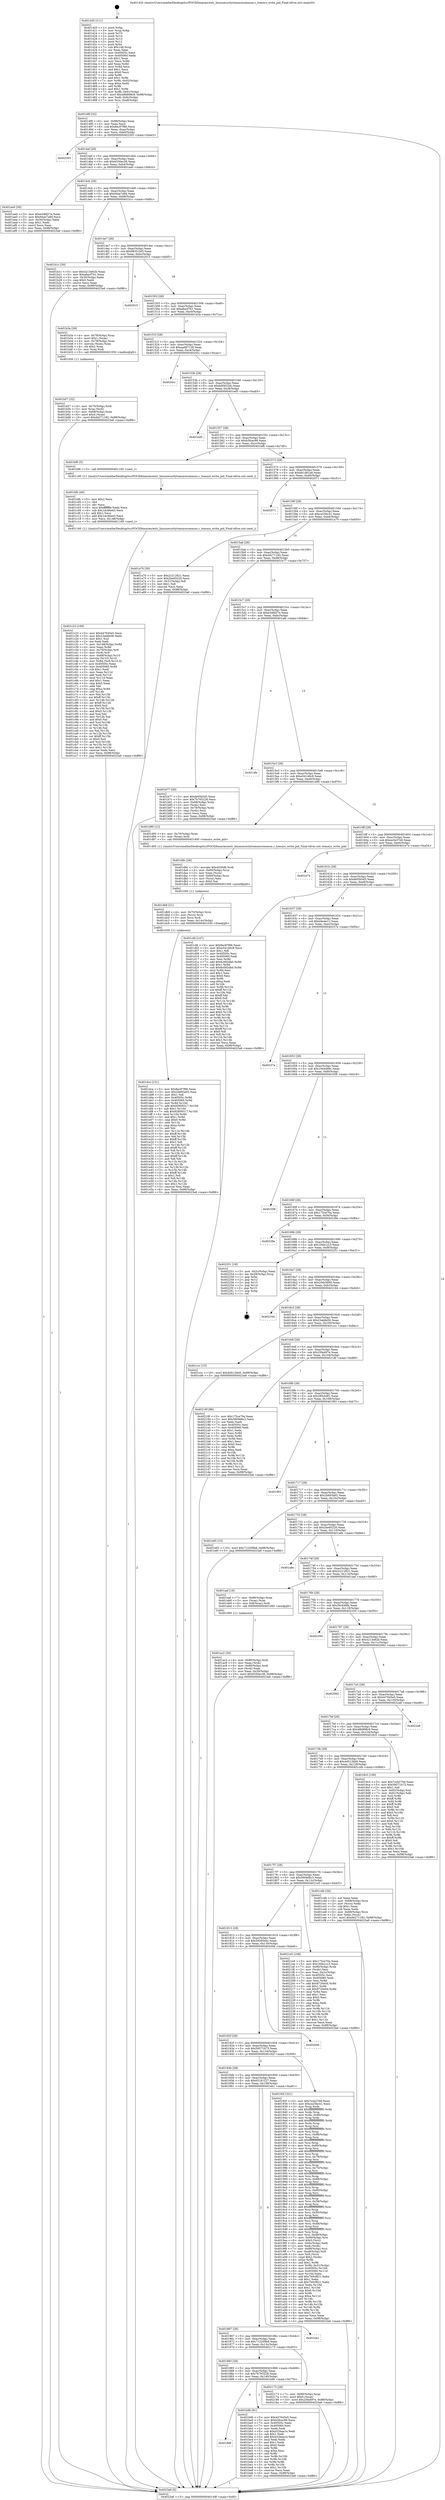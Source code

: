 digraph "0x401420" {
  label = "0x401420 (/mnt/c/Users/mathe/Desktop/tcc/POCII/binaries/extr_linuxsecuritytomoyocommon.c_tomoyo_write_pid_Final-ollvm.out::main(0))"
  labelloc = "t"
  node[shape=record]

  Entry [label="",width=0.3,height=0.3,shape=circle,fillcolor=black,style=filled]
  "0x40148f" [label="{
     0x40148f [32]\l
     | [instrs]\l
     &nbsp;&nbsp;0x40148f \<+6\>: mov -0x98(%rbp),%eax\l
     &nbsp;&nbsp;0x401495 \<+2\>: mov %eax,%ecx\l
     &nbsp;&nbsp;0x401497 \<+6\>: sub $0x8ec97f96,%ecx\l
     &nbsp;&nbsp;0x40149d \<+6\>: mov %eax,-0xac(%rbp)\l
     &nbsp;&nbsp;0x4014a3 \<+6\>: mov %ecx,-0xb0(%rbp)\l
     &nbsp;&nbsp;0x4014a9 \<+6\>: je 0000000000402303 \<main+0xee3\>\l
  }"]
  "0x402303" [label="{
     0x402303\l
  }", style=dashed]
  "0x4014af" [label="{
     0x4014af [28]\l
     | [instrs]\l
     &nbsp;&nbsp;0x4014af \<+5\>: jmp 00000000004014b4 \<main+0x94\>\l
     &nbsp;&nbsp;0x4014b4 \<+6\>: mov -0xac(%rbp),%eax\l
     &nbsp;&nbsp;0x4014ba \<+5\>: sub $0x9330ec38,%eax\l
     &nbsp;&nbsp;0x4014bf \<+6\>: mov %eax,-0xb4(%rbp)\l
     &nbsp;&nbsp;0x4014c5 \<+6\>: je 0000000000401ae0 \<main+0x6c0\>\l
  }"]
  Exit [label="",width=0.3,height=0.3,shape=circle,fillcolor=black,style=filled,peripheries=2]
  "0x401ae0" [label="{
     0x401ae0 [30]\l
     | [instrs]\l
     &nbsp;&nbsp;0x401ae0 \<+5\>: mov $0xe3dfd27e,%eax\l
     &nbsp;&nbsp;0x401ae5 \<+5\>: mov $0x94ae7a9d,%ecx\l
     &nbsp;&nbsp;0x401aea \<+3\>: mov -0x30(%rbp),%edx\l
     &nbsp;&nbsp;0x401aed \<+3\>: cmp $0x1,%edx\l
     &nbsp;&nbsp;0x401af0 \<+3\>: cmovl %ecx,%eax\l
     &nbsp;&nbsp;0x401af3 \<+6\>: mov %eax,-0x98(%rbp)\l
     &nbsp;&nbsp;0x401af9 \<+5\>: jmp 00000000004023a6 \<main+0xf86\>\l
  }"]
  "0x4014cb" [label="{
     0x4014cb [28]\l
     | [instrs]\l
     &nbsp;&nbsp;0x4014cb \<+5\>: jmp 00000000004014d0 \<main+0xb0\>\l
     &nbsp;&nbsp;0x4014d0 \<+6\>: mov -0xac(%rbp),%eax\l
     &nbsp;&nbsp;0x4014d6 \<+5\>: sub $0x94ae7a9d,%eax\l
     &nbsp;&nbsp;0x4014db \<+6\>: mov %eax,-0xb8(%rbp)\l
     &nbsp;&nbsp;0x4014e1 \<+6\>: je 0000000000401b1c \<main+0x6fc\>\l
  }"]
  "0x401dce" [label="{
     0x401dce [151]\l
     | [instrs]\l
     &nbsp;&nbsp;0x401dce \<+5\>: mov $0x8ec97f96,%eax\l
     &nbsp;&nbsp;0x401dd3 \<+5\>: mov $0x2b693a02,%esi\l
     &nbsp;&nbsp;0x401dd8 \<+2\>: mov $0x1,%dl\l
     &nbsp;&nbsp;0x401dda \<+8\>: mov 0x40505c,%r8d\l
     &nbsp;&nbsp;0x401de2 \<+8\>: mov 0x405060,%r9d\l
     &nbsp;&nbsp;0x401dea \<+3\>: mov %r8d,%r10d\l
     &nbsp;&nbsp;0x401ded \<+7\>: add $0x92809317,%r10d\l
     &nbsp;&nbsp;0x401df4 \<+4\>: sub $0x1,%r10d\l
     &nbsp;&nbsp;0x401df8 \<+7\>: sub $0x92809317,%r10d\l
     &nbsp;&nbsp;0x401dff \<+4\>: imul %r10d,%r8d\l
     &nbsp;&nbsp;0x401e03 \<+4\>: and $0x1,%r8d\l
     &nbsp;&nbsp;0x401e07 \<+4\>: cmp $0x0,%r8d\l
     &nbsp;&nbsp;0x401e0b \<+4\>: sete %r11b\l
     &nbsp;&nbsp;0x401e0f \<+4\>: cmp $0xa,%r9d\l
     &nbsp;&nbsp;0x401e13 \<+3\>: setl %bl\l
     &nbsp;&nbsp;0x401e16 \<+3\>: mov %r11b,%r14b\l
     &nbsp;&nbsp;0x401e19 \<+4\>: xor $0xff,%r14b\l
     &nbsp;&nbsp;0x401e1d \<+3\>: mov %bl,%r15b\l
     &nbsp;&nbsp;0x401e20 \<+4\>: xor $0xff,%r15b\l
     &nbsp;&nbsp;0x401e24 \<+3\>: xor $0x1,%dl\l
     &nbsp;&nbsp;0x401e27 \<+3\>: mov %r14b,%r12b\l
     &nbsp;&nbsp;0x401e2a \<+4\>: and $0xff,%r12b\l
     &nbsp;&nbsp;0x401e2e \<+3\>: and %dl,%r11b\l
     &nbsp;&nbsp;0x401e31 \<+3\>: mov %r15b,%r13b\l
     &nbsp;&nbsp;0x401e34 \<+4\>: and $0xff,%r13b\l
     &nbsp;&nbsp;0x401e38 \<+2\>: and %dl,%bl\l
     &nbsp;&nbsp;0x401e3a \<+3\>: or %r11b,%r12b\l
     &nbsp;&nbsp;0x401e3d \<+3\>: or %bl,%r13b\l
     &nbsp;&nbsp;0x401e40 \<+3\>: xor %r13b,%r12b\l
     &nbsp;&nbsp;0x401e43 \<+3\>: or %r15b,%r14b\l
     &nbsp;&nbsp;0x401e46 \<+4\>: xor $0xff,%r14b\l
     &nbsp;&nbsp;0x401e4a \<+3\>: or $0x1,%dl\l
     &nbsp;&nbsp;0x401e4d \<+3\>: and %dl,%r14b\l
     &nbsp;&nbsp;0x401e50 \<+3\>: or %r14b,%r12b\l
     &nbsp;&nbsp;0x401e53 \<+4\>: test $0x1,%r12b\l
     &nbsp;&nbsp;0x401e57 \<+3\>: cmovne %esi,%eax\l
     &nbsp;&nbsp;0x401e5a \<+6\>: mov %eax,-0x98(%rbp)\l
     &nbsp;&nbsp;0x401e60 \<+5\>: jmp 00000000004023a6 \<main+0xf86\>\l
  }"]
  "0x401b1c" [label="{
     0x401b1c [30]\l
     | [instrs]\l
     &nbsp;&nbsp;0x401b1c \<+5\>: mov $0x4213e62b,%eax\l
     &nbsp;&nbsp;0x401b21 \<+5\>: mov $0xa6acf7b1,%ecx\l
     &nbsp;&nbsp;0x401b26 \<+3\>: mov -0x30(%rbp),%edx\l
     &nbsp;&nbsp;0x401b29 \<+3\>: cmp $0x0,%edx\l
     &nbsp;&nbsp;0x401b2c \<+3\>: cmove %ecx,%eax\l
     &nbsp;&nbsp;0x401b2f \<+6\>: mov %eax,-0x98(%rbp)\l
     &nbsp;&nbsp;0x401b35 \<+5\>: jmp 00000000004023a6 \<main+0xf86\>\l
  }"]
  "0x4014e7" [label="{
     0x4014e7 [28]\l
     | [instrs]\l
     &nbsp;&nbsp;0x4014e7 \<+5\>: jmp 00000000004014ec \<main+0xcc\>\l
     &nbsp;&nbsp;0x4014ec \<+6\>: mov -0xac(%rbp),%eax\l
     &nbsp;&nbsp;0x4014f2 \<+5\>: sub $0x98351bf3,%eax\l
     &nbsp;&nbsp;0x4014f7 \<+6\>: mov %eax,-0xbc(%rbp)\l
     &nbsp;&nbsp;0x4014fd \<+6\>: je 0000000000402015 \<main+0xbf5\>\l
  }"]
  "0x401db9" [label="{
     0x401db9 [21]\l
     | [instrs]\l
     &nbsp;&nbsp;0x401db9 \<+4\>: mov -0x70(%rbp),%rcx\l
     &nbsp;&nbsp;0x401dbd \<+3\>: mov (%rcx),%rcx\l
     &nbsp;&nbsp;0x401dc0 \<+3\>: mov %rcx,%rdi\l
     &nbsp;&nbsp;0x401dc3 \<+6\>: mov %eax,-0x14c(%rbp)\l
     &nbsp;&nbsp;0x401dc9 \<+5\>: call 0000000000401030 \<free@plt\>\l
     | [calls]\l
     &nbsp;&nbsp;0x401030 \{1\} (unknown)\l
  }"]
  "0x402015" [label="{
     0x402015\l
  }", style=dashed]
  "0x401503" [label="{
     0x401503 [28]\l
     | [instrs]\l
     &nbsp;&nbsp;0x401503 \<+5\>: jmp 0000000000401508 \<main+0xe8\>\l
     &nbsp;&nbsp;0x401508 \<+6\>: mov -0xac(%rbp),%eax\l
     &nbsp;&nbsp;0x40150e \<+5\>: sub $0xa6acf7b1,%eax\l
     &nbsp;&nbsp;0x401513 \<+6\>: mov %eax,-0xc0(%rbp)\l
     &nbsp;&nbsp;0x401519 \<+6\>: je 0000000000401b3a \<main+0x71a\>\l
  }"]
  "0x401d9c" [label="{
     0x401d9c [29]\l
     | [instrs]\l
     &nbsp;&nbsp;0x401d9c \<+10\>: movabs $0x4030d6,%rdi\l
     &nbsp;&nbsp;0x401da6 \<+4\>: mov -0x60(%rbp),%rcx\l
     &nbsp;&nbsp;0x401daa \<+2\>: mov %eax,(%rcx)\l
     &nbsp;&nbsp;0x401dac \<+4\>: mov -0x60(%rbp),%rcx\l
     &nbsp;&nbsp;0x401db0 \<+2\>: mov (%rcx),%esi\l
     &nbsp;&nbsp;0x401db2 \<+2\>: mov $0x0,%al\l
     &nbsp;&nbsp;0x401db4 \<+5\>: call 0000000000401040 \<printf@plt\>\l
     | [calls]\l
     &nbsp;&nbsp;0x401040 \{1\} (unknown)\l
  }"]
  "0x401b3a" [label="{
     0x401b3a [29]\l
     | [instrs]\l
     &nbsp;&nbsp;0x401b3a \<+4\>: mov -0x78(%rbp),%rax\l
     &nbsp;&nbsp;0x401b3e \<+6\>: movl $0x1,(%rax)\l
     &nbsp;&nbsp;0x401b44 \<+4\>: mov -0x78(%rbp),%rax\l
     &nbsp;&nbsp;0x401b48 \<+3\>: movslq (%rax),%rax\l
     &nbsp;&nbsp;0x401b4b \<+4\>: shl $0x2,%rax\l
     &nbsp;&nbsp;0x401b4f \<+3\>: mov %rax,%rdi\l
     &nbsp;&nbsp;0x401b52 \<+5\>: call 0000000000401050 \<malloc@plt\>\l
     | [calls]\l
     &nbsp;&nbsp;0x401050 \{1\} (unknown)\l
  }"]
  "0x40151f" [label="{
     0x40151f [28]\l
     | [instrs]\l
     &nbsp;&nbsp;0x40151f \<+5\>: jmp 0000000000401524 \<main+0x104\>\l
     &nbsp;&nbsp;0x401524 \<+6\>: mov -0xac(%rbp),%eax\l
     &nbsp;&nbsp;0x40152a \<+5\>: sub $0xaad87128,%eax\l
     &nbsp;&nbsp;0x40152f \<+6\>: mov %eax,-0xc4(%rbp)\l
     &nbsp;&nbsp;0x401535 \<+6\>: je 00000000004020cc \<main+0xcac\>\l
  }"]
  "0x401c23" [label="{
     0x401c23 [169]\l
     | [instrs]\l
     &nbsp;&nbsp;0x401c23 \<+5\>: mov $0x447645e5,%ecx\l
     &nbsp;&nbsp;0x401c28 \<+5\>: mov $0x23ab8e56,%edx\l
     &nbsp;&nbsp;0x401c2d \<+3\>: mov $0x1,%sil\l
     &nbsp;&nbsp;0x401c30 \<+2\>: xor %edi,%edi\l
     &nbsp;&nbsp;0x401c32 \<+7\>: mov -0x148(%rbp),%r8d\l
     &nbsp;&nbsp;0x401c39 \<+4\>: imul %eax,%r8d\l
     &nbsp;&nbsp;0x401c3d \<+4\>: mov -0x70(%rbp),%r9\l
     &nbsp;&nbsp;0x401c41 \<+3\>: mov (%r9),%r9\l
     &nbsp;&nbsp;0x401c44 \<+4\>: mov -0x68(%rbp),%r10\l
     &nbsp;&nbsp;0x401c48 \<+3\>: movslq (%r10),%r10\l
     &nbsp;&nbsp;0x401c4b \<+4\>: mov %r8d,(%r9,%r10,4)\l
     &nbsp;&nbsp;0x401c4f \<+7\>: mov 0x40505c,%eax\l
     &nbsp;&nbsp;0x401c56 \<+8\>: mov 0x405060,%r8d\l
     &nbsp;&nbsp;0x401c5e \<+3\>: sub $0x1,%edi\l
     &nbsp;&nbsp;0x401c61 \<+3\>: mov %eax,%r11d\l
     &nbsp;&nbsp;0x401c64 \<+3\>: add %edi,%r11d\l
     &nbsp;&nbsp;0x401c67 \<+4\>: imul %r11d,%eax\l
     &nbsp;&nbsp;0x401c6b \<+3\>: and $0x1,%eax\l
     &nbsp;&nbsp;0x401c6e \<+3\>: cmp $0x0,%eax\l
     &nbsp;&nbsp;0x401c71 \<+3\>: sete %bl\l
     &nbsp;&nbsp;0x401c74 \<+4\>: cmp $0xa,%r8d\l
     &nbsp;&nbsp;0x401c78 \<+4\>: setl %r14b\l
     &nbsp;&nbsp;0x401c7c \<+3\>: mov %bl,%r15b\l
     &nbsp;&nbsp;0x401c7f \<+4\>: xor $0xff,%r15b\l
     &nbsp;&nbsp;0x401c83 \<+3\>: mov %r14b,%r12b\l
     &nbsp;&nbsp;0x401c86 \<+4\>: xor $0xff,%r12b\l
     &nbsp;&nbsp;0x401c8a \<+4\>: xor $0x0,%sil\l
     &nbsp;&nbsp;0x401c8e \<+3\>: mov %r15b,%r13b\l
     &nbsp;&nbsp;0x401c91 \<+4\>: and $0x0,%r13b\l
     &nbsp;&nbsp;0x401c95 \<+3\>: and %sil,%bl\l
     &nbsp;&nbsp;0x401c98 \<+3\>: mov %r12b,%al\l
     &nbsp;&nbsp;0x401c9b \<+2\>: and $0x0,%al\l
     &nbsp;&nbsp;0x401c9d \<+3\>: and %sil,%r14b\l
     &nbsp;&nbsp;0x401ca0 \<+3\>: or %bl,%r13b\l
     &nbsp;&nbsp;0x401ca3 \<+3\>: or %r14b,%al\l
     &nbsp;&nbsp;0x401ca6 \<+3\>: xor %al,%r13b\l
     &nbsp;&nbsp;0x401ca9 \<+3\>: or %r12b,%r15b\l
     &nbsp;&nbsp;0x401cac \<+4\>: xor $0xff,%r15b\l
     &nbsp;&nbsp;0x401cb0 \<+4\>: or $0x0,%sil\l
     &nbsp;&nbsp;0x401cb4 \<+3\>: and %sil,%r15b\l
     &nbsp;&nbsp;0x401cb7 \<+3\>: or %r15b,%r13b\l
     &nbsp;&nbsp;0x401cba \<+4\>: test $0x1,%r13b\l
     &nbsp;&nbsp;0x401cbe \<+3\>: cmovne %edx,%ecx\l
     &nbsp;&nbsp;0x401cc1 \<+6\>: mov %ecx,-0x98(%rbp)\l
     &nbsp;&nbsp;0x401cc7 \<+5\>: jmp 00000000004023a6 \<main+0xf86\>\l
  }"]
  "0x4020cc" [label="{
     0x4020cc\l
  }", style=dashed]
  "0x40153b" [label="{
     0x40153b [28]\l
     | [instrs]\l
     &nbsp;&nbsp;0x40153b \<+5\>: jmp 0000000000401540 \<main+0x120\>\l
     &nbsp;&nbsp;0x401540 \<+6\>: mov -0xac(%rbp),%eax\l
     &nbsp;&nbsp;0x401546 \<+5\>: sub $0xb00922dc,%eax\l
     &nbsp;&nbsp;0x40154b \<+6\>: mov %eax,-0xc8(%rbp)\l
     &nbsp;&nbsp;0x401551 \<+6\>: je 0000000000401ed5 \<main+0xab5\>\l
  }"]
  "0x401bfb" [label="{
     0x401bfb [40]\l
     | [instrs]\l
     &nbsp;&nbsp;0x401bfb \<+5\>: mov $0x2,%ecx\l
     &nbsp;&nbsp;0x401c00 \<+1\>: cltd\l
     &nbsp;&nbsp;0x401c01 \<+2\>: idiv %ecx\l
     &nbsp;&nbsp;0x401c03 \<+6\>: imul $0xfffffffe,%edx,%ecx\l
     &nbsp;&nbsp;0x401c09 \<+6\>: sub $0x1dc46e43,%ecx\l
     &nbsp;&nbsp;0x401c0f \<+3\>: add $0x1,%ecx\l
     &nbsp;&nbsp;0x401c12 \<+6\>: add $0x1dc46e43,%ecx\l
     &nbsp;&nbsp;0x401c18 \<+6\>: mov %ecx,-0x148(%rbp)\l
     &nbsp;&nbsp;0x401c1e \<+5\>: call 0000000000401160 \<next_i\>\l
     | [calls]\l
     &nbsp;&nbsp;0x401160 \{1\} (/mnt/c/Users/mathe/Desktop/tcc/POCII/binaries/extr_linuxsecuritytomoyocommon.c_tomoyo_write_pid_Final-ollvm.out::next_i)\l
  }"]
  "0x401ed5" [label="{
     0x401ed5\l
  }", style=dashed]
  "0x401557" [label="{
     0x401557 [28]\l
     | [instrs]\l
     &nbsp;&nbsp;0x401557 \<+5\>: jmp 000000000040155c \<main+0x13c\>\l
     &nbsp;&nbsp;0x40155c \<+6\>: mov -0xac(%rbp),%eax\l
     &nbsp;&nbsp;0x401562 \<+5\>: sub $0xb3fcac99,%eax\l
     &nbsp;&nbsp;0x401567 \<+6\>: mov %eax,-0xcc(%rbp)\l
     &nbsp;&nbsp;0x40156d \<+6\>: je 0000000000401bf6 \<main+0x7d6\>\l
  }"]
  "0x40189f" [label="{
     0x40189f\l
  }", style=dashed]
  "0x401bf6" [label="{
     0x401bf6 [5]\l
     | [instrs]\l
     &nbsp;&nbsp;0x401bf6 \<+5\>: call 0000000000401160 \<next_i\>\l
     | [calls]\l
     &nbsp;&nbsp;0x401160 \{1\} (/mnt/c/Users/mathe/Desktop/tcc/POCII/binaries/extr_linuxsecuritytomoyocommon.c_tomoyo_write_pid_Final-ollvm.out::next_i)\l
  }"]
  "0x401573" [label="{
     0x401573 [28]\l
     | [instrs]\l
     &nbsp;&nbsp;0x401573 \<+5\>: jmp 0000000000401578 \<main+0x158\>\l
     &nbsp;&nbsp;0x401578 \<+6\>: mov -0xac(%rbp),%eax\l
     &nbsp;&nbsp;0x40157e \<+5\>: sub $0xbb1d61a8,%eax\l
     &nbsp;&nbsp;0x401583 \<+6\>: mov %eax,-0xd0(%rbp)\l
     &nbsp;&nbsp;0x401589 \<+6\>: je 0000000000402071 \<main+0xc51\>\l
  }"]
  "0x401b9b" [label="{
     0x401b9b [91]\l
     | [instrs]\l
     &nbsp;&nbsp;0x401b9b \<+5\>: mov $0x447645e5,%eax\l
     &nbsp;&nbsp;0x401ba0 \<+5\>: mov $0xb3fcac99,%ecx\l
     &nbsp;&nbsp;0x401ba5 \<+7\>: mov 0x40505c,%edx\l
     &nbsp;&nbsp;0x401bac \<+7\>: mov 0x405060,%esi\l
     &nbsp;&nbsp;0x401bb3 \<+2\>: mov %edx,%edi\l
     &nbsp;&nbsp;0x401bb5 \<+6\>: sub $0xb52baa1e,%edi\l
     &nbsp;&nbsp;0x401bbb \<+3\>: sub $0x1,%edi\l
     &nbsp;&nbsp;0x401bbe \<+6\>: add $0xb52baa1e,%edi\l
     &nbsp;&nbsp;0x401bc4 \<+3\>: imul %edi,%edx\l
     &nbsp;&nbsp;0x401bc7 \<+3\>: and $0x1,%edx\l
     &nbsp;&nbsp;0x401bca \<+3\>: cmp $0x0,%edx\l
     &nbsp;&nbsp;0x401bcd \<+4\>: sete %r8b\l
     &nbsp;&nbsp;0x401bd1 \<+3\>: cmp $0xa,%esi\l
     &nbsp;&nbsp;0x401bd4 \<+4\>: setl %r9b\l
     &nbsp;&nbsp;0x401bd8 \<+3\>: mov %r8b,%r10b\l
     &nbsp;&nbsp;0x401bdb \<+3\>: and %r9b,%r10b\l
     &nbsp;&nbsp;0x401bde \<+3\>: xor %r9b,%r8b\l
     &nbsp;&nbsp;0x401be1 \<+3\>: or %r8b,%r10b\l
     &nbsp;&nbsp;0x401be4 \<+4\>: test $0x1,%r10b\l
     &nbsp;&nbsp;0x401be8 \<+3\>: cmovne %ecx,%eax\l
     &nbsp;&nbsp;0x401beb \<+6\>: mov %eax,-0x98(%rbp)\l
     &nbsp;&nbsp;0x401bf1 \<+5\>: jmp 00000000004023a6 \<main+0xf86\>\l
  }"]
  "0x402071" [label="{
     0x402071\l
  }", style=dashed]
  "0x40158f" [label="{
     0x40158f [28]\l
     | [instrs]\l
     &nbsp;&nbsp;0x40158f \<+5\>: jmp 0000000000401594 \<main+0x174\>\l
     &nbsp;&nbsp;0x401594 \<+6\>: mov -0xac(%rbp),%eax\l
     &nbsp;&nbsp;0x40159a \<+5\>: sub $0xca25bc41,%eax\l
     &nbsp;&nbsp;0x40159f \<+6\>: mov %eax,-0xd4(%rbp)\l
     &nbsp;&nbsp;0x4015a5 \<+6\>: je 0000000000401a70 \<main+0x650\>\l
  }"]
  "0x401883" [label="{
     0x401883 [28]\l
     | [instrs]\l
     &nbsp;&nbsp;0x401883 \<+5\>: jmp 0000000000401888 \<main+0x468\>\l
     &nbsp;&nbsp;0x401888 \<+6\>: mov -0xac(%rbp),%eax\l
     &nbsp;&nbsp;0x40188e \<+5\>: sub $0x7b765228,%eax\l
     &nbsp;&nbsp;0x401893 \<+6\>: mov %eax,-0x140(%rbp)\l
     &nbsp;&nbsp;0x401899 \<+6\>: je 0000000000401b9b \<main+0x77b\>\l
  }"]
  "0x401a70" [label="{
     0x401a70 [30]\l
     | [instrs]\l
     &nbsp;&nbsp;0x401a70 \<+5\>: mov $0x2c212821,%eax\l
     &nbsp;&nbsp;0x401a75 \<+5\>: mov $0x2be65220,%ecx\l
     &nbsp;&nbsp;0x401a7a \<+3\>: mov -0x31(%rbp),%dl\l
     &nbsp;&nbsp;0x401a7d \<+3\>: test $0x1,%dl\l
     &nbsp;&nbsp;0x401a80 \<+3\>: cmovne %ecx,%eax\l
     &nbsp;&nbsp;0x401a83 \<+6\>: mov %eax,-0x98(%rbp)\l
     &nbsp;&nbsp;0x401a89 \<+5\>: jmp 00000000004023a6 \<main+0xf86\>\l
  }"]
  "0x4015ab" [label="{
     0x4015ab [28]\l
     | [instrs]\l
     &nbsp;&nbsp;0x4015ab \<+5\>: jmp 00000000004015b0 \<main+0x190\>\l
     &nbsp;&nbsp;0x4015b0 \<+6\>: mov -0xac(%rbp),%eax\l
     &nbsp;&nbsp;0x4015b6 \<+5\>: sub $0xd4271182,%eax\l
     &nbsp;&nbsp;0x4015bb \<+6\>: mov %eax,-0xd8(%rbp)\l
     &nbsp;&nbsp;0x4015c1 \<+6\>: je 0000000000401b77 \<main+0x757\>\l
  }"]
  "0x402173" [label="{
     0x402173 [28]\l
     | [instrs]\l
     &nbsp;&nbsp;0x402173 \<+7\>: mov -0x90(%rbp),%rax\l
     &nbsp;&nbsp;0x40217a \<+6\>: movl $0x0,(%rax)\l
     &nbsp;&nbsp;0x402180 \<+10\>: movl $0x25fa497e,-0x98(%rbp)\l
     &nbsp;&nbsp;0x40218a \<+5\>: jmp 00000000004023a6 \<main+0xf86\>\l
  }"]
  "0x401b77" [label="{
     0x401b77 [36]\l
     | [instrs]\l
     &nbsp;&nbsp;0x401b77 \<+5\>: mov $0xfe05b5d5,%eax\l
     &nbsp;&nbsp;0x401b7c \<+5\>: mov $0x7b765228,%ecx\l
     &nbsp;&nbsp;0x401b81 \<+4\>: mov -0x68(%rbp),%rdx\l
     &nbsp;&nbsp;0x401b85 \<+2\>: mov (%rdx),%esi\l
     &nbsp;&nbsp;0x401b87 \<+4\>: mov -0x78(%rbp),%rdx\l
     &nbsp;&nbsp;0x401b8b \<+2\>: cmp (%rdx),%esi\l
     &nbsp;&nbsp;0x401b8d \<+3\>: cmovl %ecx,%eax\l
     &nbsp;&nbsp;0x401b90 \<+6\>: mov %eax,-0x98(%rbp)\l
     &nbsp;&nbsp;0x401b96 \<+5\>: jmp 00000000004023a6 \<main+0xf86\>\l
  }"]
  "0x4015c7" [label="{
     0x4015c7 [28]\l
     | [instrs]\l
     &nbsp;&nbsp;0x4015c7 \<+5\>: jmp 00000000004015cc \<main+0x1ac\>\l
     &nbsp;&nbsp;0x4015cc \<+6\>: mov -0xac(%rbp),%eax\l
     &nbsp;&nbsp;0x4015d2 \<+5\>: sub $0xe3dfd27e,%eax\l
     &nbsp;&nbsp;0x4015d7 \<+6\>: mov %eax,-0xdc(%rbp)\l
     &nbsp;&nbsp;0x4015dd \<+6\>: je 0000000000401afe \<main+0x6de\>\l
  }"]
  "0x401867" [label="{
     0x401867 [28]\l
     | [instrs]\l
     &nbsp;&nbsp;0x401867 \<+5\>: jmp 000000000040186c \<main+0x44c\>\l
     &nbsp;&nbsp;0x40186c \<+6\>: mov -0xac(%rbp),%eax\l
     &nbsp;&nbsp;0x401872 \<+5\>: sub $0x712209b8,%eax\l
     &nbsp;&nbsp;0x401877 \<+6\>: mov %eax,-0x13c(%rbp)\l
     &nbsp;&nbsp;0x40187d \<+6\>: je 0000000000402173 \<main+0xd53\>\l
  }"]
  "0x401afe" [label="{
     0x401afe\l
  }", style=dashed]
  "0x4015e3" [label="{
     0x4015e3 [28]\l
     | [instrs]\l
     &nbsp;&nbsp;0x4015e3 \<+5\>: jmp 00000000004015e8 \<main+0x1c8\>\l
     &nbsp;&nbsp;0x4015e8 \<+6\>: mov -0xac(%rbp),%eax\l
     &nbsp;&nbsp;0x4015ee \<+5\>: sub $0xe54146c9,%eax\l
     &nbsp;&nbsp;0x4015f3 \<+6\>: mov %eax,-0xe0(%rbp)\l
     &nbsp;&nbsp;0x4015f9 \<+6\>: je 0000000000401d90 \<main+0x970\>\l
  }"]
  "0x401eb1" [label="{
     0x401eb1\l
  }", style=dashed]
  "0x401d90" [label="{
     0x401d90 [12]\l
     | [instrs]\l
     &nbsp;&nbsp;0x401d90 \<+4\>: mov -0x70(%rbp),%rax\l
     &nbsp;&nbsp;0x401d94 \<+3\>: mov (%rax),%rdi\l
     &nbsp;&nbsp;0x401d97 \<+5\>: call 0000000000401400 \<tomoyo_write_pid\>\l
     | [calls]\l
     &nbsp;&nbsp;0x401400 \{1\} (/mnt/c/Users/mathe/Desktop/tcc/POCII/binaries/extr_linuxsecuritytomoyocommon.c_tomoyo_write_pid_Final-ollvm.out::tomoyo_write_pid)\l
  }"]
  "0x4015ff" [label="{
     0x4015ff [28]\l
     | [instrs]\l
     &nbsp;&nbsp;0x4015ff \<+5\>: jmp 0000000000401604 \<main+0x1e4\>\l
     &nbsp;&nbsp;0x401604 \<+6\>: mov -0xac(%rbp),%eax\l
     &nbsp;&nbsp;0x40160a \<+5\>: sub $0xee3e37e9,%eax\l
     &nbsp;&nbsp;0x40160f \<+6\>: mov %eax,-0xe4(%rbp)\l
     &nbsp;&nbsp;0x401615 \<+6\>: je 0000000000401e74 \<main+0xa54\>\l
  }"]
  "0x401b57" [label="{
     0x401b57 [32]\l
     | [instrs]\l
     &nbsp;&nbsp;0x401b57 \<+4\>: mov -0x70(%rbp),%rdi\l
     &nbsp;&nbsp;0x401b5b \<+3\>: mov %rax,(%rdi)\l
     &nbsp;&nbsp;0x401b5e \<+4\>: mov -0x68(%rbp),%rax\l
     &nbsp;&nbsp;0x401b62 \<+6\>: movl $0x0,(%rax)\l
     &nbsp;&nbsp;0x401b68 \<+10\>: movl $0xd4271182,-0x98(%rbp)\l
     &nbsp;&nbsp;0x401b72 \<+5\>: jmp 00000000004023a6 \<main+0xf86\>\l
  }"]
  "0x401e74" [label="{
     0x401e74\l
  }", style=dashed]
  "0x40161b" [label="{
     0x40161b [28]\l
     | [instrs]\l
     &nbsp;&nbsp;0x40161b \<+5\>: jmp 0000000000401620 \<main+0x200\>\l
     &nbsp;&nbsp;0x401620 \<+6\>: mov -0xac(%rbp),%eax\l
     &nbsp;&nbsp;0x401626 \<+5\>: sub $0xfe05b5d5,%eax\l
     &nbsp;&nbsp;0x40162b \<+6\>: mov %eax,-0xe8(%rbp)\l
     &nbsp;&nbsp;0x401631 \<+6\>: je 0000000000401cfd \<main+0x8dd\>\l
  }"]
  "0x401ac2" [label="{
     0x401ac2 [30]\l
     | [instrs]\l
     &nbsp;&nbsp;0x401ac2 \<+4\>: mov -0x80(%rbp),%rdi\l
     &nbsp;&nbsp;0x401ac6 \<+2\>: mov %eax,(%rdi)\l
     &nbsp;&nbsp;0x401ac8 \<+4\>: mov -0x80(%rbp),%rdi\l
     &nbsp;&nbsp;0x401acc \<+2\>: mov (%rdi),%eax\l
     &nbsp;&nbsp;0x401ace \<+3\>: mov %eax,-0x30(%rbp)\l
     &nbsp;&nbsp;0x401ad1 \<+10\>: movl $0x9330ec38,-0x98(%rbp)\l
     &nbsp;&nbsp;0x401adb \<+5\>: jmp 00000000004023a6 \<main+0xf86\>\l
  }"]
  "0x401cfd" [label="{
     0x401cfd [147]\l
     | [instrs]\l
     &nbsp;&nbsp;0x401cfd \<+5\>: mov $0x8ec97f96,%eax\l
     &nbsp;&nbsp;0x401d02 \<+5\>: mov $0xe54146c9,%ecx\l
     &nbsp;&nbsp;0x401d07 \<+2\>: mov $0x1,%dl\l
     &nbsp;&nbsp;0x401d09 \<+7\>: mov 0x40505c,%esi\l
     &nbsp;&nbsp;0x401d10 \<+7\>: mov 0x405060,%edi\l
     &nbsp;&nbsp;0x401d17 \<+3\>: mov %esi,%r8d\l
     &nbsp;&nbsp;0x401d1a \<+7\>: add $0x6c092db0,%r8d\l
     &nbsp;&nbsp;0x401d21 \<+4\>: sub $0x1,%r8d\l
     &nbsp;&nbsp;0x401d25 \<+7\>: sub $0x6c092db0,%r8d\l
     &nbsp;&nbsp;0x401d2c \<+4\>: imul %r8d,%esi\l
     &nbsp;&nbsp;0x401d30 \<+3\>: and $0x1,%esi\l
     &nbsp;&nbsp;0x401d33 \<+3\>: cmp $0x0,%esi\l
     &nbsp;&nbsp;0x401d36 \<+4\>: sete %r9b\l
     &nbsp;&nbsp;0x401d3a \<+3\>: cmp $0xa,%edi\l
     &nbsp;&nbsp;0x401d3d \<+4\>: setl %r10b\l
     &nbsp;&nbsp;0x401d41 \<+3\>: mov %r9b,%r11b\l
     &nbsp;&nbsp;0x401d44 \<+4\>: xor $0xff,%r11b\l
     &nbsp;&nbsp;0x401d48 \<+3\>: mov %r10b,%bl\l
     &nbsp;&nbsp;0x401d4b \<+3\>: xor $0xff,%bl\l
     &nbsp;&nbsp;0x401d4e \<+3\>: xor $0x0,%dl\l
     &nbsp;&nbsp;0x401d51 \<+3\>: mov %r11b,%r14b\l
     &nbsp;&nbsp;0x401d54 \<+4\>: and $0x0,%r14b\l
     &nbsp;&nbsp;0x401d58 \<+3\>: and %dl,%r9b\l
     &nbsp;&nbsp;0x401d5b \<+3\>: mov %bl,%r15b\l
     &nbsp;&nbsp;0x401d5e \<+4\>: and $0x0,%r15b\l
     &nbsp;&nbsp;0x401d62 \<+3\>: and %dl,%r10b\l
     &nbsp;&nbsp;0x401d65 \<+3\>: or %r9b,%r14b\l
     &nbsp;&nbsp;0x401d68 \<+3\>: or %r10b,%r15b\l
     &nbsp;&nbsp;0x401d6b \<+3\>: xor %r15b,%r14b\l
     &nbsp;&nbsp;0x401d6e \<+3\>: or %bl,%r11b\l
     &nbsp;&nbsp;0x401d71 \<+4\>: xor $0xff,%r11b\l
     &nbsp;&nbsp;0x401d75 \<+3\>: or $0x0,%dl\l
     &nbsp;&nbsp;0x401d78 \<+3\>: and %dl,%r11b\l
     &nbsp;&nbsp;0x401d7b \<+3\>: or %r11b,%r14b\l
     &nbsp;&nbsp;0x401d7e \<+4\>: test $0x1,%r14b\l
     &nbsp;&nbsp;0x401d82 \<+3\>: cmovne %ecx,%eax\l
     &nbsp;&nbsp;0x401d85 \<+6\>: mov %eax,-0x98(%rbp)\l
     &nbsp;&nbsp;0x401d8b \<+5\>: jmp 00000000004023a6 \<main+0xf86\>\l
  }"]
  "0x401637" [label="{
     0x401637 [28]\l
     | [instrs]\l
     &nbsp;&nbsp;0x401637 \<+5\>: jmp 000000000040163c \<main+0x21c\>\l
     &nbsp;&nbsp;0x40163c \<+6\>: mov -0xac(%rbp),%eax\l
     &nbsp;&nbsp;0x401642 \<+5\>: sub $0xd4e4e12,%eax\l
     &nbsp;&nbsp;0x401647 \<+6\>: mov %eax,-0xec(%rbp)\l
     &nbsp;&nbsp;0x40164d \<+6\>: je 000000000040237a \<main+0xf5a\>\l
  }"]
  "0x40184b" [label="{
     0x40184b [28]\l
     | [instrs]\l
     &nbsp;&nbsp;0x40184b \<+5\>: jmp 0000000000401850 \<main+0x430\>\l
     &nbsp;&nbsp;0x401850 \<+6\>: mov -0xac(%rbp),%eax\l
     &nbsp;&nbsp;0x401856 \<+5\>: sub $0x65181227,%eax\l
     &nbsp;&nbsp;0x40185b \<+6\>: mov %eax,-0x138(%rbp)\l
     &nbsp;&nbsp;0x401861 \<+6\>: je 0000000000401eb1 \<main+0xa91\>\l
  }"]
  "0x40237a" [label="{
     0x40237a\l
  }", style=dashed]
  "0x401653" [label="{
     0x401653 [28]\l
     | [instrs]\l
     &nbsp;&nbsp;0x401653 \<+5\>: jmp 0000000000401658 \<main+0x238\>\l
     &nbsp;&nbsp;0x401658 \<+6\>: mov -0xac(%rbp),%eax\l
     &nbsp;&nbsp;0x40165e \<+5\>: sub $0x10d4466c,%eax\l
     &nbsp;&nbsp;0x401663 \<+6\>: mov %eax,-0xf0(%rbp)\l
     &nbsp;&nbsp;0x401669 \<+6\>: je 0000000000401f38 \<main+0xb18\>\l
  }"]
  "0x40192f" [label="{
     0x40192f [321]\l
     | [instrs]\l
     &nbsp;&nbsp;0x40192f \<+5\>: mov $0x7ccb270d,%eax\l
     &nbsp;&nbsp;0x401934 \<+5\>: mov $0xca25bc41,%ecx\l
     &nbsp;&nbsp;0x401939 \<+3\>: mov %rsp,%rdx\l
     &nbsp;&nbsp;0x40193c \<+4\>: add $0xfffffffffffffff0,%rdx\l
     &nbsp;&nbsp;0x401940 \<+3\>: mov %rdx,%rsp\l
     &nbsp;&nbsp;0x401943 \<+7\>: mov %rdx,-0x90(%rbp)\l
     &nbsp;&nbsp;0x40194a \<+3\>: mov %rsp,%rdx\l
     &nbsp;&nbsp;0x40194d \<+4\>: add $0xfffffffffffffff0,%rdx\l
     &nbsp;&nbsp;0x401951 \<+3\>: mov %rdx,%rsp\l
     &nbsp;&nbsp;0x401954 \<+3\>: mov %rsp,%rsi\l
     &nbsp;&nbsp;0x401957 \<+4\>: add $0xfffffffffffffff0,%rsi\l
     &nbsp;&nbsp;0x40195b \<+3\>: mov %rsi,%rsp\l
     &nbsp;&nbsp;0x40195e \<+7\>: mov %rsi,-0x88(%rbp)\l
     &nbsp;&nbsp;0x401965 \<+3\>: mov %rsp,%rsi\l
     &nbsp;&nbsp;0x401968 \<+4\>: add $0xfffffffffffffff0,%rsi\l
     &nbsp;&nbsp;0x40196c \<+3\>: mov %rsi,%rsp\l
     &nbsp;&nbsp;0x40196f \<+4\>: mov %rsi,-0x80(%rbp)\l
     &nbsp;&nbsp;0x401973 \<+3\>: mov %rsp,%rsi\l
     &nbsp;&nbsp;0x401976 \<+4\>: add $0xfffffffffffffff0,%rsi\l
     &nbsp;&nbsp;0x40197a \<+3\>: mov %rsi,%rsp\l
     &nbsp;&nbsp;0x40197d \<+4\>: mov %rsi,-0x78(%rbp)\l
     &nbsp;&nbsp;0x401981 \<+3\>: mov %rsp,%rsi\l
     &nbsp;&nbsp;0x401984 \<+4\>: add $0xfffffffffffffff0,%rsi\l
     &nbsp;&nbsp;0x401988 \<+3\>: mov %rsi,%rsp\l
     &nbsp;&nbsp;0x40198b \<+4\>: mov %rsi,-0x70(%rbp)\l
     &nbsp;&nbsp;0x40198f \<+3\>: mov %rsp,%rsi\l
     &nbsp;&nbsp;0x401992 \<+4\>: add $0xfffffffffffffff0,%rsi\l
     &nbsp;&nbsp;0x401996 \<+3\>: mov %rsi,%rsp\l
     &nbsp;&nbsp;0x401999 \<+4\>: mov %rsi,-0x68(%rbp)\l
     &nbsp;&nbsp;0x40199d \<+3\>: mov %rsp,%rsi\l
     &nbsp;&nbsp;0x4019a0 \<+4\>: add $0xfffffffffffffff0,%rsi\l
     &nbsp;&nbsp;0x4019a4 \<+3\>: mov %rsi,%rsp\l
     &nbsp;&nbsp;0x4019a7 \<+4\>: mov %rsi,-0x60(%rbp)\l
     &nbsp;&nbsp;0x4019ab \<+3\>: mov %rsp,%rsi\l
     &nbsp;&nbsp;0x4019ae \<+4\>: add $0xfffffffffffffff0,%rsi\l
     &nbsp;&nbsp;0x4019b2 \<+3\>: mov %rsi,%rsp\l
     &nbsp;&nbsp;0x4019b5 \<+4\>: mov %rsi,-0x58(%rbp)\l
     &nbsp;&nbsp;0x4019b9 \<+3\>: mov %rsp,%rsi\l
     &nbsp;&nbsp;0x4019bc \<+4\>: add $0xfffffffffffffff0,%rsi\l
     &nbsp;&nbsp;0x4019c0 \<+3\>: mov %rsi,%rsp\l
     &nbsp;&nbsp;0x4019c3 \<+4\>: mov %rsi,-0x50(%rbp)\l
     &nbsp;&nbsp;0x4019c7 \<+3\>: mov %rsp,%rsi\l
     &nbsp;&nbsp;0x4019ca \<+4\>: add $0xfffffffffffffff0,%rsi\l
     &nbsp;&nbsp;0x4019ce \<+3\>: mov %rsi,%rsp\l
     &nbsp;&nbsp;0x4019d1 \<+4\>: mov %rsi,-0x48(%rbp)\l
     &nbsp;&nbsp;0x4019d5 \<+3\>: mov %rsp,%rsi\l
     &nbsp;&nbsp;0x4019d8 \<+4\>: add $0xfffffffffffffff0,%rsi\l
     &nbsp;&nbsp;0x4019dc \<+3\>: mov %rsi,%rsp\l
     &nbsp;&nbsp;0x4019df \<+4\>: mov %rsi,-0x40(%rbp)\l
     &nbsp;&nbsp;0x4019e3 \<+7\>: mov -0x90(%rbp),%rsi\l
     &nbsp;&nbsp;0x4019ea \<+6\>: movl $0x0,(%rsi)\l
     &nbsp;&nbsp;0x4019f0 \<+6\>: mov -0x9c(%rbp),%edi\l
     &nbsp;&nbsp;0x4019f6 \<+2\>: mov %edi,(%rdx)\l
     &nbsp;&nbsp;0x4019f8 \<+7\>: mov -0x88(%rbp),%rsi\l
     &nbsp;&nbsp;0x4019ff \<+7\>: mov -0xa8(%rbp),%r8\l
     &nbsp;&nbsp;0x401a06 \<+3\>: mov %r8,(%rsi)\l
     &nbsp;&nbsp;0x401a09 \<+3\>: cmpl $0x2,(%rdx)\l
     &nbsp;&nbsp;0x401a0c \<+4\>: setne %r9b\l
     &nbsp;&nbsp;0x401a10 \<+4\>: and $0x1,%r9b\l
     &nbsp;&nbsp;0x401a14 \<+4\>: mov %r9b,-0x31(%rbp)\l
     &nbsp;&nbsp;0x401a18 \<+8\>: mov 0x40505c,%r10d\l
     &nbsp;&nbsp;0x401a20 \<+8\>: mov 0x405060,%r11d\l
     &nbsp;&nbsp;0x401a28 \<+3\>: mov %r10d,%ebx\l
     &nbsp;&nbsp;0x401a2b \<+6\>: add $0x7b0cf821,%ebx\l
     &nbsp;&nbsp;0x401a31 \<+3\>: sub $0x1,%ebx\l
     &nbsp;&nbsp;0x401a34 \<+6\>: sub $0x7b0cf821,%ebx\l
     &nbsp;&nbsp;0x401a3a \<+4\>: imul %ebx,%r10d\l
     &nbsp;&nbsp;0x401a3e \<+4\>: and $0x1,%r10d\l
     &nbsp;&nbsp;0x401a42 \<+4\>: cmp $0x0,%r10d\l
     &nbsp;&nbsp;0x401a46 \<+4\>: sete %r9b\l
     &nbsp;&nbsp;0x401a4a \<+4\>: cmp $0xa,%r11d\l
     &nbsp;&nbsp;0x401a4e \<+4\>: setl %r14b\l
     &nbsp;&nbsp;0x401a52 \<+3\>: mov %r9b,%r15b\l
     &nbsp;&nbsp;0x401a55 \<+3\>: and %r14b,%r15b\l
     &nbsp;&nbsp;0x401a58 \<+3\>: xor %r14b,%r9b\l
     &nbsp;&nbsp;0x401a5b \<+3\>: or %r9b,%r15b\l
     &nbsp;&nbsp;0x401a5e \<+4\>: test $0x1,%r15b\l
     &nbsp;&nbsp;0x401a62 \<+3\>: cmovne %ecx,%eax\l
     &nbsp;&nbsp;0x401a65 \<+6\>: mov %eax,-0x98(%rbp)\l
     &nbsp;&nbsp;0x401a6b \<+5\>: jmp 00000000004023a6 \<main+0xf86\>\l
  }"]
  "0x401f38" [label="{
     0x401f38\l
  }", style=dashed]
  "0x40166f" [label="{
     0x40166f [28]\l
     | [instrs]\l
     &nbsp;&nbsp;0x40166f \<+5\>: jmp 0000000000401674 \<main+0x254\>\l
     &nbsp;&nbsp;0x401674 \<+6\>: mov -0xac(%rbp),%eax\l
     &nbsp;&nbsp;0x40167a \<+5\>: sub $0x175ce70a,%eax\l
     &nbsp;&nbsp;0x40167f \<+6\>: mov %eax,-0xf4(%rbp)\l
     &nbsp;&nbsp;0x401685 \<+6\>: je 000000000040238e \<main+0xf6e\>\l
  }"]
  "0x40182f" [label="{
     0x40182f [28]\l
     | [instrs]\l
     &nbsp;&nbsp;0x40182f \<+5\>: jmp 0000000000401834 \<main+0x414\>\l
     &nbsp;&nbsp;0x401834 \<+6\>: mov -0xac(%rbp),%eax\l
     &nbsp;&nbsp;0x40183a \<+5\>: sub $0x59571b73,%eax\l
     &nbsp;&nbsp;0x40183f \<+6\>: mov %eax,-0x134(%rbp)\l
     &nbsp;&nbsp;0x401845 \<+6\>: je 000000000040192f \<main+0x50f\>\l
  }"]
  "0x40238e" [label="{
     0x40238e\l
  }", style=dashed]
  "0x40168b" [label="{
     0x40168b [28]\l
     | [instrs]\l
     &nbsp;&nbsp;0x40168b \<+5\>: jmp 0000000000401690 \<main+0x270\>\l
     &nbsp;&nbsp;0x401690 \<+6\>: mov -0xac(%rbp),%eax\l
     &nbsp;&nbsp;0x401696 \<+5\>: sub $0x184b1cc3,%eax\l
     &nbsp;&nbsp;0x40169b \<+6\>: mov %eax,-0xf8(%rbp)\l
     &nbsp;&nbsp;0x4016a1 \<+6\>: je 0000000000402251 \<main+0xe31\>\l
  }"]
  "0x402006" [label="{
     0x402006\l
  }", style=dashed]
  "0x402251" [label="{
     0x402251 [18]\l
     | [instrs]\l
     &nbsp;&nbsp;0x402251 \<+3\>: mov -0x2c(%rbp),%eax\l
     &nbsp;&nbsp;0x402254 \<+4\>: lea -0x28(%rbp),%rsp\l
     &nbsp;&nbsp;0x402258 \<+1\>: pop %rbx\l
     &nbsp;&nbsp;0x402259 \<+2\>: pop %r12\l
     &nbsp;&nbsp;0x40225b \<+2\>: pop %r13\l
     &nbsp;&nbsp;0x40225d \<+2\>: pop %r14\l
     &nbsp;&nbsp;0x40225f \<+2\>: pop %r15\l
     &nbsp;&nbsp;0x402261 \<+1\>: pop %rbp\l
     &nbsp;&nbsp;0x402262 \<+1\>: ret\l
  }"]
  "0x4016a7" [label="{
     0x4016a7 [28]\l
     | [instrs]\l
     &nbsp;&nbsp;0x4016a7 \<+5\>: jmp 00000000004016ac \<main+0x28c\>\l
     &nbsp;&nbsp;0x4016ac \<+6\>: mov -0xac(%rbp),%eax\l
     &nbsp;&nbsp;0x4016b2 \<+5\>: sub $0x20dc5660,%eax\l
     &nbsp;&nbsp;0x4016b7 \<+6\>: mov %eax,-0xfc(%rbp)\l
     &nbsp;&nbsp;0x4016bd \<+6\>: je 0000000000402164 \<main+0xd44\>\l
  }"]
  "0x401813" [label="{
     0x401813 [28]\l
     | [instrs]\l
     &nbsp;&nbsp;0x401813 \<+5\>: jmp 0000000000401818 \<main+0x3f8\>\l
     &nbsp;&nbsp;0x401818 \<+6\>: mov -0xac(%rbp),%eax\l
     &nbsp;&nbsp;0x40181e \<+5\>: sub $0x59265e4c,%eax\l
     &nbsp;&nbsp;0x401823 \<+6\>: mov %eax,-0x130(%rbp)\l
     &nbsp;&nbsp;0x401829 \<+6\>: je 0000000000402006 \<main+0xbe6\>\l
  }"]
  "0x402164" [label="{
     0x402164\l
  }", style=dashed]
  "0x4016c3" [label="{
     0x4016c3 [28]\l
     | [instrs]\l
     &nbsp;&nbsp;0x4016c3 \<+5\>: jmp 00000000004016c8 \<main+0x2a8\>\l
     &nbsp;&nbsp;0x4016c8 \<+6\>: mov -0xac(%rbp),%eax\l
     &nbsp;&nbsp;0x4016ce \<+5\>: sub $0x23ab8e56,%eax\l
     &nbsp;&nbsp;0x4016d3 \<+6\>: mov %eax,-0x100(%rbp)\l
     &nbsp;&nbsp;0x4016d9 \<+6\>: je 0000000000401ccc \<main+0x8ac\>\l
  }"]
  "0x4021e5" [label="{
     0x4021e5 [108]\l
     | [instrs]\l
     &nbsp;&nbsp;0x4021e5 \<+5\>: mov $0x175ce70a,%eax\l
     &nbsp;&nbsp;0x4021ea \<+5\>: mov $0x184b1cc3,%ecx\l
     &nbsp;&nbsp;0x4021ef \<+7\>: mov -0x90(%rbp),%rdx\l
     &nbsp;&nbsp;0x4021f6 \<+2\>: mov (%rdx),%esi\l
     &nbsp;&nbsp;0x4021f8 \<+3\>: mov %esi,-0x2c(%rbp)\l
     &nbsp;&nbsp;0x4021fb \<+7\>: mov 0x40505c,%esi\l
     &nbsp;&nbsp;0x402202 \<+7\>: mov 0x405060,%edi\l
     &nbsp;&nbsp;0x402209 \<+3\>: mov %esi,%r8d\l
     &nbsp;&nbsp;0x40220c \<+7\>: add $0x8720e0d,%r8d\l
     &nbsp;&nbsp;0x402213 \<+4\>: sub $0x1,%r8d\l
     &nbsp;&nbsp;0x402217 \<+7\>: sub $0x8720e0d,%r8d\l
     &nbsp;&nbsp;0x40221e \<+4\>: imul %r8d,%esi\l
     &nbsp;&nbsp;0x402222 \<+3\>: and $0x1,%esi\l
     &nbsp;&nbsp;0x402225 \<+3\>: cmp $0x0,%esi\l
     &nbsp;&nbsp;0x402228 \<+4\>: sete %r9b\l
     &nbsp;&nbsp;0x40222c \<+3\>: cmp $0xa,%edi\l
     &nbsp;&nbsp;0x40222f \<+4\>: setl %r10b\l
     &nbsp;&nbsp;0x402233 \<+3\>: mov %r9b,%r11b\l
     &nbsp;&nbsp;0x402236 \<+3\>: and %r10b,%r11b\l
     &nbsp;&nbsp;0x402239 \<+3\>: xor %r10b,%r9b\l
     &nbsp;&nbsp;0x40223c \<+3\>: or %r9b,%r11b\l
     &nbsp;&nbsp;0x40223f \<+4\>: test $0x1,%r11b\l
     &nbsp;&nbsp;0x402243 \<+3\>: cmovne %ecx,%eax\l
     &nbsp;&nbsp;0x402246 \<+6\>: mov %eax,-0x98(%rbp)\l
     &nbsp;&nbsp;0x40224c \<+5\>: jmp 00000000004023a6 \<main+0xf86\>\l
  }"]
  "0x401ccc" [label="{
     0x401ccc [15]\l
     | [instrs]\l
     &nbsp;&nbsp;0x401ccc \<+10\>: movl $0x4d512bb9,-0x98(%rbp)\l
     &nbsp;&nbsp;0x401cd6 \<+5\>: jmp 00000000004023a6 \<main+0xf86\>\l
  }"]
  "0x4016df" [label="{
     0x4016df [28]\l
     | [instrs]\l
     &nbsp;&nbsp;0x4016df \<+5\>: jmp 00000000004016e4 \<main+0x2c4\>\l
     &nbsp;&nbsp;0x4016e4 \<+6\>: mov -0xac(%rbp),%eax\l
     &nbsp;&nbsp;0x4016ea \<+5\>: sub $0x25fa497e,%eax\l
     &nbsp;&nbsp;0x4016ef \<+6\>: mov %eax,-0x104(%rbp)\l
     &nbsp;&nbsp;0x4016f5 \<+6\>: je 000000000040218f \<main+0xd6f\>\l
  }"]
  "0x4017f7" [label="{
     0x4017f7 [28]\l
     | [instrs]\l
     &nbsp;&nbsp;0x4017f7 \<+5\>: jmp 00000000004017fc \<main+0x3dc\>\l
     &nbsp;&nbsp;0x4017fc \<+6\>: mov -0xac(%rbp),%eax\l
     &nbsp;&nbsp;0x401802 \<+5\>: sub $0x5609d6c3,%eax\l
     &nbsp;&nbsp;0x401807 \<+6\>: mov %eax,-0x12c(%rbp)\l
     &nbsp;&nbsp;0x40180d \<+6\>: je 00000000004021e5 \<main+0xdc5\>\l
  }"]
  "0x40218f" [label="{
     0x40218f [86]\l
     | [instrs]\l
     &nbsp;&nbsp;0x40218f \<+5\>: mov $0x175ce70a,%eax\l
     &nbsp;&nbsp;0x402194 \<+5\>: mov $0x5609d6c3,%ecx\l
     &nbsp;&nbsp;0x402199 \<+2\>: xor %edx,%edx\l
     &nbsp;&nbsp;0x40219b \<+7\>: mov 0x40505c,%esi\l
     &nbsp;&nbsp;0x4021a2 \<+7\>: mov 0x405060,%edi\l
     &nbsp;&nbsp;0x4021a9 \<+3\>: sub $0x1,%edx\l
     &nbsp;&nbsp;0x4021ac \<+3\>: mov %esi,%r8d\l
     &nbsp;&nbsp;0x4021af \<+3\>: add %edx,%r8d\l
     &nbsp;&nbsp;0x4021b2 \<+4\>: imul %r8d,%esi\l
     &nbsp;&nbsp;0x4021b6 \<+3\>: and $0x1,%esi\l
     &nbsp;&nbsp;0x4021b9 \<+3\>: cmp $0x0,%esi\l
     &nbsp;&nbsp;0x4021bc \<+4\>: sete %r9b\l
     &nbsp;&nbsp;0x4021c0 \<+3\>: cmp $0xa,%edi\l
     &nbsp;&nbsp;0x4021c3 \<+4\>: setl %r10b\l
     &nbsp;&nbsp;0x4021c7 \<+3\>: mov %r9b,%r11b\l
     &nbsp;&nbsp;0x4021ca \<+3\>: and %r10b,%r11b\l
     &nbsp;&nbsp;0x4021cd \<+3\>: xor %r10b,%r9b\l
     &nbsp;&nbsp;0x4021d0 \<+3\>: or %r9b,%r11b\l
     &nbsp;&nbsp;0x4021d3 \<+4\>: test $0x1,%r11b\l
     &nbsp;&nbsp;0x4021d7 \<+3\>: cmovne %ecx,%eax\l
     &nbsp;&nbsp;0x4021da \<+6\>: mov %eax,-0x98(%rbp)\l
     &nbsp;&nbsp;0x4021e0 \<+5\>: jmp 00000000004023a6 \<main+0xf86\>\l
  }"]
  "0x4016fb" [label="{
     0x4016fb [28]\l
     | [instrs]\l
     &nbsp;&nbsp;0x4016fb \<+5\>: jmp 0000000000401700 \<main+0x2e0\>\l
     &nbsp;&nbsp;0x401700 \<+6\>: mov -0xac(%rbp),%eax\l
     &nbsp;&nbsp;0x401706 \<+5\>: sub $0x285cb4f1,%eax\l
     &nbsp;&nbsp;0x40170b \<+6\>: mov %eax,-0x108(%rbp)\l
     &nbsp;&nbsp;0x401711 \<+6\>: je 0000000000401f93 \<main+0xb73\>\l
  }"]
  "0x401cdb" [label="{
     0x401cdb [34]\l
     | [instrs]\l
     &nbsp;&nbsp;0x401cdb \<+2\>: xor %eax,%eax\l
     &nbsp;&nbsp;0x401cdd \<+4\>: mov -0x68(%rbp),%rcx\l
     &nbsp;&nbsp;0x401ce1 \<+2\>: mov (%rcx),%edx\l
     &nbsp;&nbsp;0x401ce3 \<+3\>: sub $0x1,%eax\l
     &nbsp;&nbsp;0x401ce6 \<+2\>: sub %eax,%edx\l
     &nbsp;&nbsp;0x401ce8 \<+4\>: mov -0x68(%rbp),%rcx\l
     &nbsp;&nbsp;0x401cec \<+2\>: mov %edx,(%rcx)\l
     &nbsp;&nbsp;0x401cee \<+10\>: movl $0xd4271182,-0x98(%rbp)\l
     &nbsp;&nbsp;0x401cf8 \<+5\>: jmp 00000000004023a6 \<main+0xf86\>\l
  }"]
  "0x401f93" [label="{
     0x401f93\l
  }", style=dashed]
  "0x401717" [label="{
     0x401717 [28]\l
     | [instrs]\l
     &nbsp;&nbsp;0x401717 \<+5\>: jmp 000000000040171c \<main+0x2fc\>\l
     &nbsp;&nbsp;0x40171c \<+6\>: mov -0xac(%rbp),%eax\l
     &nbsp;&nbsp;0x401722 \<+5\>: sub $0x2b693a02,%eax\l
     &nbsp;&nbsp;0x401727 \<+6\>: mov %eax,-0x10c(%rbp)\l
     &nbsp;&nbsp;0x40172d \<+6\>: je 0000000000401e65 \<main+0xa45\>\l
  }"]
  "0x401420" [label="{
     0x401420 [111]\l
     | [instrs]\l
     &nbsp;&nbsp;0x401420 \<+1\>: push %rbp\l
     &nbsp;&nbsp;0x401421 \<+3\>: mov %rsp,%rbp\l
     &nbsp;&nbsp;0x401424 \<+2\>: push %r15\l
     &nbsp;&nbsp;0x401426 \<+2\>: push %r14\l
     &nbsp;&nbsp;0x401428 \<+2\>: push %r13\l
     &nbsp;&nbsp;0x40142a \<+2\>: push %r12\l
     &nbsp;&nbsp;0x40142c \<+1\>: push %rbx\l
     &nbsp;&nbsp;0x40142d \<+7\>: sub $0x148,%rsp\l
     &nbsp;&nbsp;0x401434 \<+2\>: xor %eax,%eax\l
     &nbsp;&nbsp;0x401436 \<+7\>: mov 0x40505c,%ecx\l
     &nbsp;&nbsp;0x40143d \<+7\>: mov 0x405060,%edx\l
     &nbsp;&nbsp;0x401444 \<+3\>: sub $0x1,%eax\l
     &nbsp;&nbsp;0x401447 \<+3\>: mov %ecx,%r8d\l
     &nbsp;&nbsp;0x40144a \<+3\>: add %eax,%r8d\l
     &nbsp;&nbsp;0x40144d \<+4\>: imul %r8d,%ecx\l
     &nbsp;&nbsp;0x401451 \<+3\>: and $0x1,%ecx\l
     &nbsp;&nbsp;0x401454 \<+3\>: cmp $0x0,%ecx\l
     &nbsp;&nbsp;0x401457 \<+4\>: sete %r9b\l
     &nbsp;&nbsp;0x40145b \<+4\>: and $0x1,%r9b\l
     &nbsp;&nbsp;0x40145f \<+7\>: mov %r9b,-0x92(%rbp)\l
     &nbsp;&nbsp;0x401466 \<+3\>: cmp $0xa,%edx\l
     &nbsp;&nbsp;0x401469 \<+4\>: setl %r9b\l
     &nbsp;&nbsp;0x40146d \<+4\>: and $0x1,%r9b\l
     &nbsp;&nbsp;0x401471 \<+7\>: mov %r9b,-0x91(%rbp)\l
     &nbsp;&nbsp;0x401478 \<+10\>: movl $0x48b898c9,-0x98(%rbp)\l
     &nbsp;&nbsp;0x401482 \<+6\>: mov %edi,-0x9c(%rbp)\l
     &nbsp;&nbsp;0x401488 \<+7\>: mov %rsi,-0xa8(%rbp)\l
  }"]
  "0x401e65" [label="{
     0x401e65 [15]\l
     | [instrs]\l
     &nbsp;&nbsp;0x401e65 \<+10\>: movl $0x712209b8,-0x98(%rbp)\l
     &nbsp;&nbsp;0x401e6f \<+5\>: jmp 00000000004023a6 \<main+0xf86\>\l
  }"]
  "0x401733" [label="{
     0x401733 [28]\l
     | [instrs]\l
     &nbsp;&nbsp;0x401733 \<+5\>: jmp 0000000000401738 \<main+0x318\>\l
     &nbsp;&nbsp;0x401738 \<+6\>: mov -0xac(%rbp),%eax\l
     &nbsp;&nbsp;0x40173e \<+5\>: sub $0x2be65220,%eax\l
     &nbsp;&nbsp;0x401743 \<+6\>: mov %eax,-0x110(%rbp)\l
     &nbsp;&nbsp;0x401749 \<+6\>: je 0000000000401a8e \<main+0x66e\>\l
  }"]
  "0x4023a6" [label="{
     0x4023a6 [5]\l
     | [instrs]\l
     &nbsp;&nbsp;0x4023a6 \<+5\>: jmp 000000000040148f \<main+0x6f\>\l
  }"]
  "0x401a8e" [label="{
     0x401a8e\l
  }", style=dashed]
  "0x40174f" [label="{
     0x40174f [28]\l
     | [instrs]\l
     &nbsp;&nbsp;0x40174f \<+5\>: jmp 0000000000401754 \<main+0x334\>\l
     &nbsp;&nbsp;0x401754 \<+6\>: mov -0xac(%rbp),%eax\l
     &nbsp;&nbsp;0x40175a \<+5\>: sub $0x2c212821,%eax\l
     &nbsp;&nbsp;0x40175f \<+6\>: mov %eax,-0x114(%rbp)\l
     &nbsp;&nbsp;0x401765 \<+6\>: je 0000000000401aaf \<main+0x68f\>\l
  }"]
  "0x4017db" [label="{
     0x4017db [28]\l
     | [instrs]\l
     &nbsp;&nbsp;0x4017db \<+5\>: jmp 00000000004017e0 \<main+0x3c0\>\l
     &nbsp;&nbsp;0x4017e0 \<+6\>: mov -0xac(%rbp),%eax\l
     &nbsp;&nbsp;0x4017e6 \<+5\>: sub $0x4d512bb9,%eax\l
     &nbsp;&nbsp;0x4017eb \<+6\>: mov %eax,-0x128(%rbp)\l
     &nbsp;&nbsp;0x4017f1 \<+6\>: je 0000000000401cdb \<main+0x8bb\>\l
  }"]
  "0x401aaf" [label="{
     0x401aaf [19]\l
     | [instrs]\l
     &nbsp;&nbsp;0x401aaf \<+7\>: mov -0x88(%rbp),%rax\l
     &nbsp;&nbsp;0x401ab6 \<+3\>: mov (%rax),%rax\l
     &nbsp;&nbsp;0x401ab9 \<+4\>: mov 0x8(%rax),%rdi\l
     &nbsp;&nbsp;0x401abd \<+5\>: call 0000000000401060 \<atoi@plt\>\l
     | [calls]\l
     &nbsp;&nbsp;0x401060 \{1\} (unknown)\l
  }"]
  "0x40176b" [label="{
     0x40176b [28]\l
     | [instrs]\l
     &nbsp;&nbsp;0x40176b \<+5\>: jmp 0000000000401770 \<main+0x350\>\l
     &nbsp;&nbsp;0x401770 \<+6\>: mov -0xac(%rbp),%eax\l
     &nbsp;&nbsp;0x401776 \<+5\>: sub $0x36c646fa,%eax\l
     &nbsp;&nbsp;0x40177b \<+6\>: mov %eax,-0x118(%rbp)\l
     &nbsp;&nbsp;0x401781 \<+6\>: je 0000000000402350 \<main+0xf30\>\l
  }"]
  "0x4018c5" [label="{
     0x4018c5 [106]\l
     | [instrs]\l
     &nbsp;&nbsp;0x4018c5 \<+5\>: mov $0x7ccb270d,%eax\l
     &nbsp;&nbsp;0x4018ca \<+5\>: mov $0x59571b73,%ecx\l
     &nbsp;&nbsp;0x4018cf \<+2\>: mov $0x1,%dl\l
     &nbsp;&nbsp;0x4018d1 \<+7\>: mov -0x92(%rbp),%sil\l
     &nbsp;&nbsp;0x4018d8 \<+7\>: mov -0x91(%rbp),%dil\l
     &nbsp;&nbsp;0x4018df \<+3\>: mov %sil,%r8b\l
     &nbsp;&nbsp;0x4018e2 \<+4\>: xor $0xff,%r8b\l
     &nbsp;&nbsp;0x4018e6 \<+3\>: mov %dil,%r9b\l
     &nbsp;&nbsp;0x4018e9 \<+4\>: xor $0xff,%r9b\l
     &nbsp;&nbsp;0x4018ed \<+3\>: xor $0x0,%dl\l
     &nbsp;&nbsp;0x4018f0 \<+3\>: mov %r8b,%r10b\l
     &nbsp;&nbsp;0x4018f3 \<+4\>: and $0x0,%r10b\l
     &nbsp;&nbsp;0x4018f7 \<+3\>: and %dl,%sil\l
     &nbsp;&nbsp;0x4018fa \<+3\>: mov %r9b,%r11b\l
     &nbsp;&nbsp;0x4018fd \<+4\>: and $0x0,%r11b\l
     &nbsp;&nbsp;0x401901 \<+3\>: and %dl,%dil\l
     &nbsp;&nbsp;0x401904 \<+3\>: or %sil,%r10b\l
     &nbsp;&nbsp;0x401907 \<+3\>: or %dil,%r11b\l
     &nbsp;&nbsp;0x40190a \<+3\>: xor %r11b,%r10b\l
     &nbsp;&nbsp;0x40190d \<+3\>: or %r9b,%r8b\l
     &nbsp;&nbsp;0x401910 \<+4\>: xor $0xff,%r8b\l
     &nbsp;&nbsp;0x401914 \<+3\>: or $0x0,%dl\l
     &nbsp;&nbsp;0x401917 \<+3\>: and %dl,%r8b\l
     &nbsp;&nbsp;0x40191a \<+3\>: or %r8b,%r10b\l
     &nbsp;&nbsp;0x40191d \<+4\>: test $0x1,%r10b\l
     &nbsp;&nbsp;0x401921 \<+3\>: cmovne %ecx,%eax\l
     &nbsp;&nbsp;0x401924 \<+6\>: mov %eax,-0x98(%rbp)\l
     &nbsp;&nbsp;0x40192a \<+5\>: jmp 00000000004023a6 \<main+0xf86\>\l
  }"]
  "0x402350" [label="{
     0x402350\l
  }", style=dashed]
  "0x401787" [label="{
     0x401787 [28]\l
     | [instrs]\l
     &nbsp;&nbsp;0x401787 \<+5\>: jmp 000000000040178c \<main+0x36c\>\l
     &nbsp;&nbsp;0x40178c \<+6\>: mov -0xac(%rbp),%eax\l
     &nbsp;&nbsp;0x401792 \<+5\>: sub $0x4213e62b,%eax\l
     &nbsp;&nbsp;0x401797 \<+6\>: mov %eax,-0x11c(%rbp)\l
     &nbsp;&nbsp;0x40179d \<+6\>: je 0000000000402062 \<main+0xc42\>\l
  }"]
  "0x4017bf" [label="{
     0x4017bf [28]\l
     | [instrs]\l
     &nbsp;&nbsp;0x4017bf \<+5\>: jmp 00000000004017c4 \<main+0x3a4\>\l
     &nbsp;&nbsp;0x4017c4 \<+6\>: mov -0xac(%rbp),%eax\l
     &nbsp;&nbsp;0x4017ca \<+5\>: sub $0x48b898c9,%eax\l
     &nbsp;&nbsp;0x4017cf \<+6\>: mov %eax,-0x124(%rbp)\l
     &nbsp;&nbsp;0x4017d5 \<+6\>: je 00000000004018c5 \<main+0x4a5\>\l
  }"]
  "0x402062" [label="{
     0x402062\l
  }", style=dashed]
  "0x4017a3" [label="{
     0x4017a3 [28]\l
     | [instrs]\l
     &nbsp;&nbsp;0x4017a3 \<+5\>: jmp 00000000004017a8 \<main+0x388\>\l
     &nbsp;&nbsp;0x4017a8 \<+6\>: mov -0xac(%rbp),%eax\l
     &nbsp;&nbsp;0x4017ae \<+5\>: sub $0x447645e5,%eax\l
     &nbsp;&nbsp;0x4017b3 \<+6\>: mov %eax,-0x120(%rbp)\l
     &nbsp;&nbsp;0x4017b9 \<+6\>: je 00000000004022a8 \<main+0xe88\>\l
  }"]
  "0x4022a8" [label="{
     0x4022a8\l
  }", style=dashed]
  Entry -> "0x401420" [label=" 1"]
  "0x40148f" -> "0x402303" [label=" 0"]
  "0x40148f" -> "0x4014af" [label=" 20"]
  "0x402251" -> Exit [label=" 1"]
  "0x4014af" -> "0x401ae0" [label=" 1"]
  "0x4014af" -> "0x4014cb" [label=" 19"]
  "0x4021e5" -> "0x4023a6" [label=" 1"]
  "0x4014cb" -> "0x401b1c" [label=" 1"]
  "0x4014cb" -> "0x4014e7" [label=" 18"]
  "0x40218f" -> "0x4023a6" [label=" 1"]
  "0x4014e7" -> "0x402015" [label=" 0"]
  "0x4014e7" -> "0x401503" [label=" 18"]
  "0x402173" -> "0x4023a6" [label=" 1"]
  "0x401503" -> "0x401b3a" [label=" 1"]
  "0x401503" -> "0x40151f" [label=" 17"]
  "0x401e65" -> "0x4023a6" [label=" 1"]
  "0x40151f" -> "0x4020cc" [label=" 0"]
  "0x40151f" -> "0x40153b" [label=" 17"]
  "0x401dce" -> "0x4023a6" [label=" 1"]
  "0x40153b" -> "0x401ed5" [label=" 0"]
  "0x40153b" -> "0x401557" [label=" 17"]
  "0x401db9" -> "0x401dce" [label=" 1"]
  "0x401557" -> "0x401bf6" [label=" 1"]
  "0x401557" -> "0x401573" [label=" 16"]
  "0x401d9c" -> "0x401db9" [label=" 1"]
  "0x401573" -> "0x402071" [label=" 0"]
  "0x401573" -> "0x40158f" [label=" 16"]
  "0x401d90" -> "0x401d9c" [label=" 1"]
  "0x40158f" -> "0x401a70" [label=" 1"]
  "0x40158f" -> "0x4015ab" [label=" 15"]
  "0x401cdb" -> "0x4023a6" [label=" 1"]
  "0x4015ab" -> "0x401b77" [label=" 2"]
  "0x4015ab" -> "0x4015c7" [label=" 13"]
  "0x401ccc" -> "0x4023a6" [label=" 1"]
  "0x4015c7" -> "0x401afe" [label=" 0"]
  "0x4015c7" -> "0x4015e3" [label=" 13"]
  "0x401bfb" -> "0x401c23" [label=" 1"]
  "0x4015e3" -> "0x401d90" [label=" 1"]
  "0x4015e3" -> "0x4015ff" [label=" 12"]
  "0x401bf6" -> "0x401bfb" [label=" 1"]
  "0x4015ff" -> "0x401e74" [label=" 0"]
  "0x4015ff" -> "0x40161b" [label=" 12"]
  "0x401883" -> "0x40189f" [label=" 0"]
  "0x40161b" -> "0x401cfd" [label=" 1"]
  "0x40161b" -> "0x401637" [label=" 11"]
  "0x401883" -> "0x401b9b" [label=" 1"]
  "0x401637" -> "0x40237a" [label=" 0"]
  "0x401637" -> "0x401653" [label=" 11"]
  "0x401867" -> "0x401883" [label=" 1"]
  "0x401653" -> "0x401f38" [label=" 0"]
  "0x401653" -> "0x40166f" [label=" 11"]
  "0x401867" -> "0x402173" [label=" 1"]
  "0x40166f" -> "0x40238e" [label=" 0"]
  "0x40166f" -> "0x40168b" [label=" 11"]
  "0x40184b" -> "0x401867" [label=" 2"]
  "0x40168b" -> "0x402251" [label=" 1"]
  "0x40168b" -> "0x4016a7" [label=" 10"]
  "0x40184b" -> "0x401eb1" [label=" 0"]
  "0x4016a7" -> "0x402164" [label=" 0"]
  "0x4016a7" -> "0x4016c3" [label=" 10"]
  "0x401b77" -> "0x4023a6" [label=" 2"]
  "0x4016c3" -> "0x401ccc" [label=" 1"]
  "0x4016c3" -> "0x4016df" [label=" 9"]
  "0x401b57" -> "0x4023a6" [label=" 1"]
  "0x4016df" -> "0x40218f" [label=" 1"]
  "0x4016df" -> "0x4016fb" [label=" 8"]
  "0x401b1c" -> "0x4023a6" [label=" 1"]
  "0x4016fb" -> "0x401f93" [label=" 0"]
  "0x4016fb" -> "0x401717" [label=" 8"]
  "0x401ae0" -> "0x4023a6" [label=" 1"]
  "0x401717" -> "0x401e65" [label=" 1"]
  "0x401717" -> "0x401733" [label=" 7"]
  "0x401aaf" -> "0x401ac2" [label=" 1"]
  "0x401733" -> "0x401a8e" [label=" 0"]
  "0x401733" -> "0x40174f" [label=" 7"]
  "0x401a70" -> "0x4023a6" [label=" 1"]
  "0x40174f" -> "0x401aaf" [label=" 1"]
  "0x40174f" -> "0x40176b" [label=" 6"]
  "0x40192f" -> "0x4023a6" [label=" 1"]
  "0x40176b" -> "0x402350" [label=" 0"]
  "0x40176b" -> "0x401787" [label=" 6"]
  "0x401cfd" -> "0x4023a6" [label=" 1"]
  "0x401787" -> "0x402062" [label=" 0"]
  "0x401787" -> "0x4017a3" [label=" 6"]
  "0x40182f" -> "0x40192f" [label=" 1"]
  "0x4017a3" -> "0x4022a8" [label=" 0"]
  "0x4017a3" -> "0x4017bf" [label=" 6"]
  "0x40182f" -> "0x40184b" [label=" 2"]
  "0x4017bf" -> "0x4018c5" [label=" 1"]
  "0x4017bf" -> "0x4017db" [label=" 5"]
  "0x4018c5" -> "0x4023a6" [label=" 1"]
  "0x401420" -> "0x40148f" [label=" 1"]
  "0x4023a6" -> "0x40148f" [label=" 19"]
  "0x401ac2" -> "0x4023a6" [label=" 1"]
  "0x4017db" -> "0x401cdb" [label=" 1"]
  "0x4017db" -> "0x4017f7" [label=" 4"]
  "0x401b3a" -> "0x401b57" [label=" 1"]
  "0x4017f7" -> "0x4021e5" [label=" 1"]
  "0x4017f7" -> "0x401813" [label=" 3"]
  "0x401b9b" -> "0x4023a6" [label=" 1"]
  "0x401813" -> "0x402006" [label=" 0"]
  "0x401813" -> "0x40182f" [label=" 3"]
  "0x401c23" -> "0x4023a6" [label=" 1"]
}
